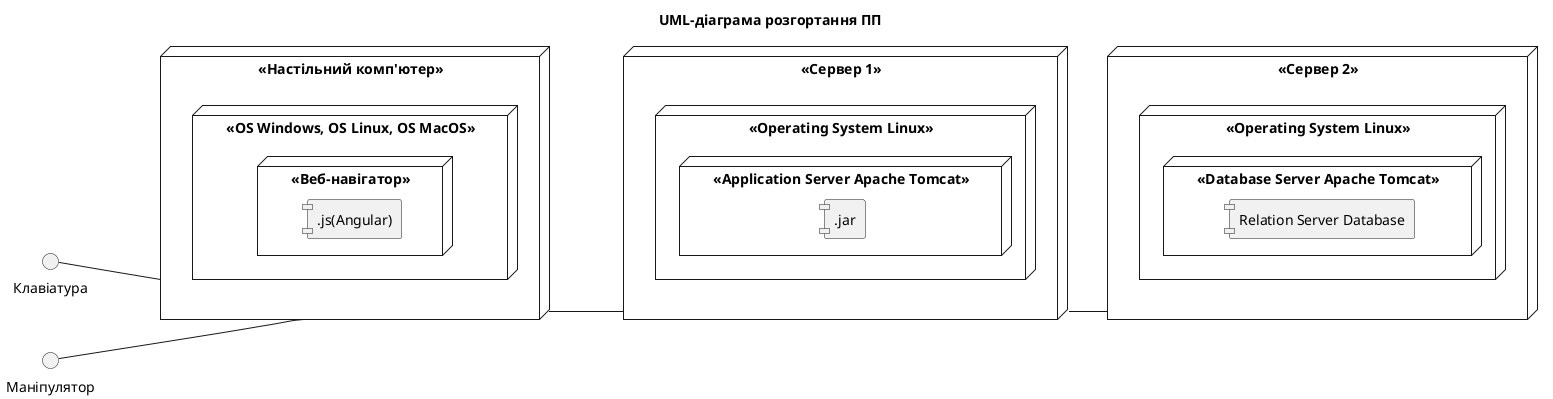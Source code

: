 @startuml
title UML-діаграма розгортання ПП

left to right direction

skinparam componentStyle uml1

node "<<Настільний комп'ютер>>" as dk1 {
    node "<<OS Windows, OS Linux, OS MacOS>>" {
        node "<<Веб-навігатор>>" {
              component [.js(Angular)]
         }
    }
}

interface Клавіатура

interface Маніпулятор

Клавіатура -- dk1

Маніпулятор -- dk1

node "<<Сервер 1>>" as serv1 {
    node "<<Operating System Linux>>" {
        node "<<Application Server Apache Tomcat>>" {
            component [.jar]
        }
    }
}

node "<<Сервер 2>>" as serv2 {
    node "<<Operating System Linux >>" {
        node "<<Database Server Apache Tomcat>>" {
            component [Relation Server Database]
        }
    }
}

dk1 -- serv1
serv1 -- serv2

@enduml
